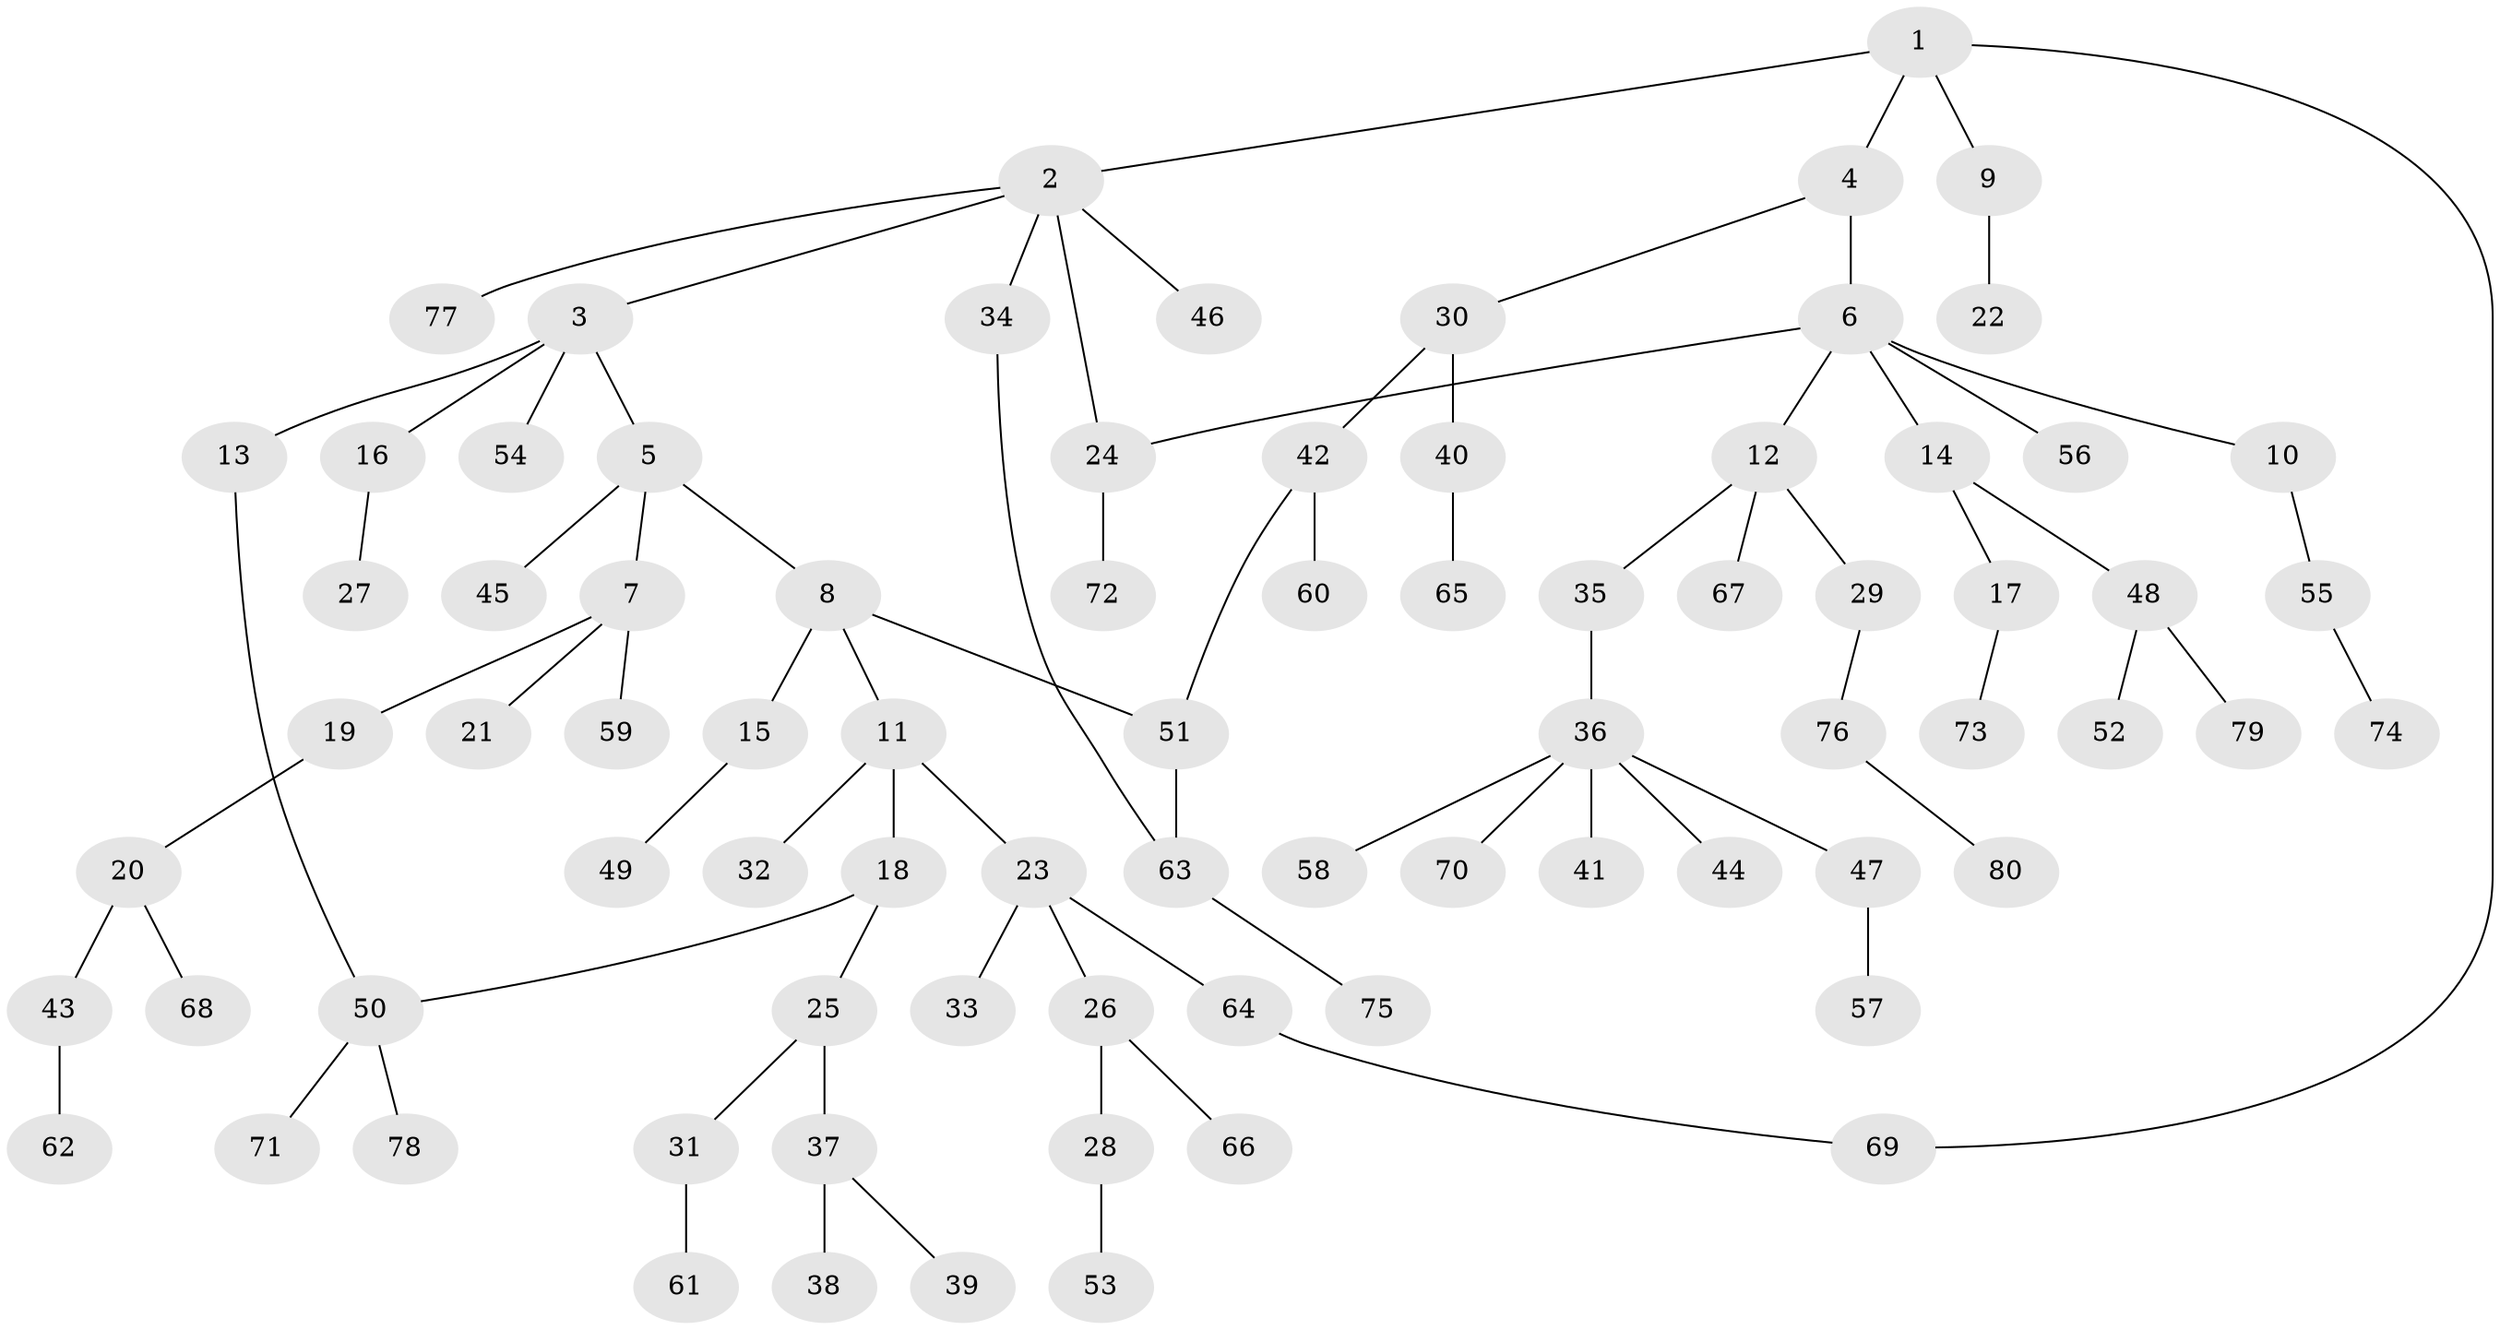 // coarse degree distribution, {4: 0.08928571428571429, 7: 0.03571428571428571, 3: 0.125, 6: 0.017857142857142856, 5: 0.03571428571428571, 2: 0.17857142857142858, 1: 0.5178571428571429}
// Generated by graph-tools (version 1.1) at 2025/51/02/27/25 19:51:38]
// undirected, 80 vertices, 84 edges
graph export_dot {
graph [start="1"]
  node [color=gray90,style=filled];
  1;
  2;
  3;
  4;
  5;
  6;
  7;
  8;
  9;
  10;
  11;
  12;
  13;
  14;
  15;
  16;
  17;
  18;
  19;
  20;
  21;
  22;
  23;
  24;
  25;
  26;
  27;
  28;
  29;
  30;
  31;
  32;
  33;
  34;
  35;
  36;
  37;
  38;
  39;
  40;
  41;
  42;
  43;
  44;
  45;
  46;
  47;
  48;
  49;
  50;
  51;
  52;
  53;
  54;
  55;
  56;
  57;
  58;
  59;
  60;
  61;
  62;
  63;
  64;
  65;
  66;
  67;
  68;
  69;
  70;
  71;
  72;
  73;
  74;
  75;
  76;
  77;
  78;
  79;
  80;
  1 -- 2;
  1 -- 4;
  1 -- 9;
  1 -- 69;
  2 -- 3;
  2 -- 24;
  2 -- 34;
  2 -- 46;
  2 -- 77;
  3 -- 5;
  3 -- 13;
  3 -- 16;
  3 -- 54;
  4 -- 6;
  4 -- 30;
  5 -- 7;
  5 -- 8;
  5 -- 45;
  6 -- 10;
  6 -- 12;
  6 -- 14;
  6 -- 56;
  6 -- 24;
  7 -- 19;
  7 -- 21;
  7 -- 59;
  8 -- 11;
  8 -- 15;
  8 -- 51;
  9 -- 22;
  10 -- 55;
  11 -- 18;
  11 -- 23;
  11 -- 32;
  12 -- 29;
  12 -- 35;
  12 -- 67;
  13 -- 50;
  14 -- 17;
  14 -- 48;
  15 -- 49;
  16 -- 27;
  17 -- 73;
  18 -- 25;
  18 -- 50;
  19 -- 20;
  20 -- 43;
  20 -- 68;
  23 -- 26;
  23 -- 33;
  23 -- 64;
  24 -- 72;
  25 -- 31;
  25 -- 37;
  26 -- 28;
  26 -- 66;
  28 -- 53;
  29 -- 76;
  30 -- 40;
  30 -- 42;
  31 -- 61;
  34 -- 63;
  35 -- 36;
  36 -- 41;
  36 -- 44;
  36 -- 47;
  36 -- 58;
  36 -- 70;
  37 -- 38;
  37 -- 39;
  40 -- 65;
  42 -- 51;
  42 -- 60;
  43 -- 62;
  47 -- 57;
  48 -- 52;
  48 -- 79;
  50 -- 71;
  50 -- 78;
  51 -- 63;
  55 -- 74;
  63 -- 75;
  64 -- 69;
  76 -- 80;
}
